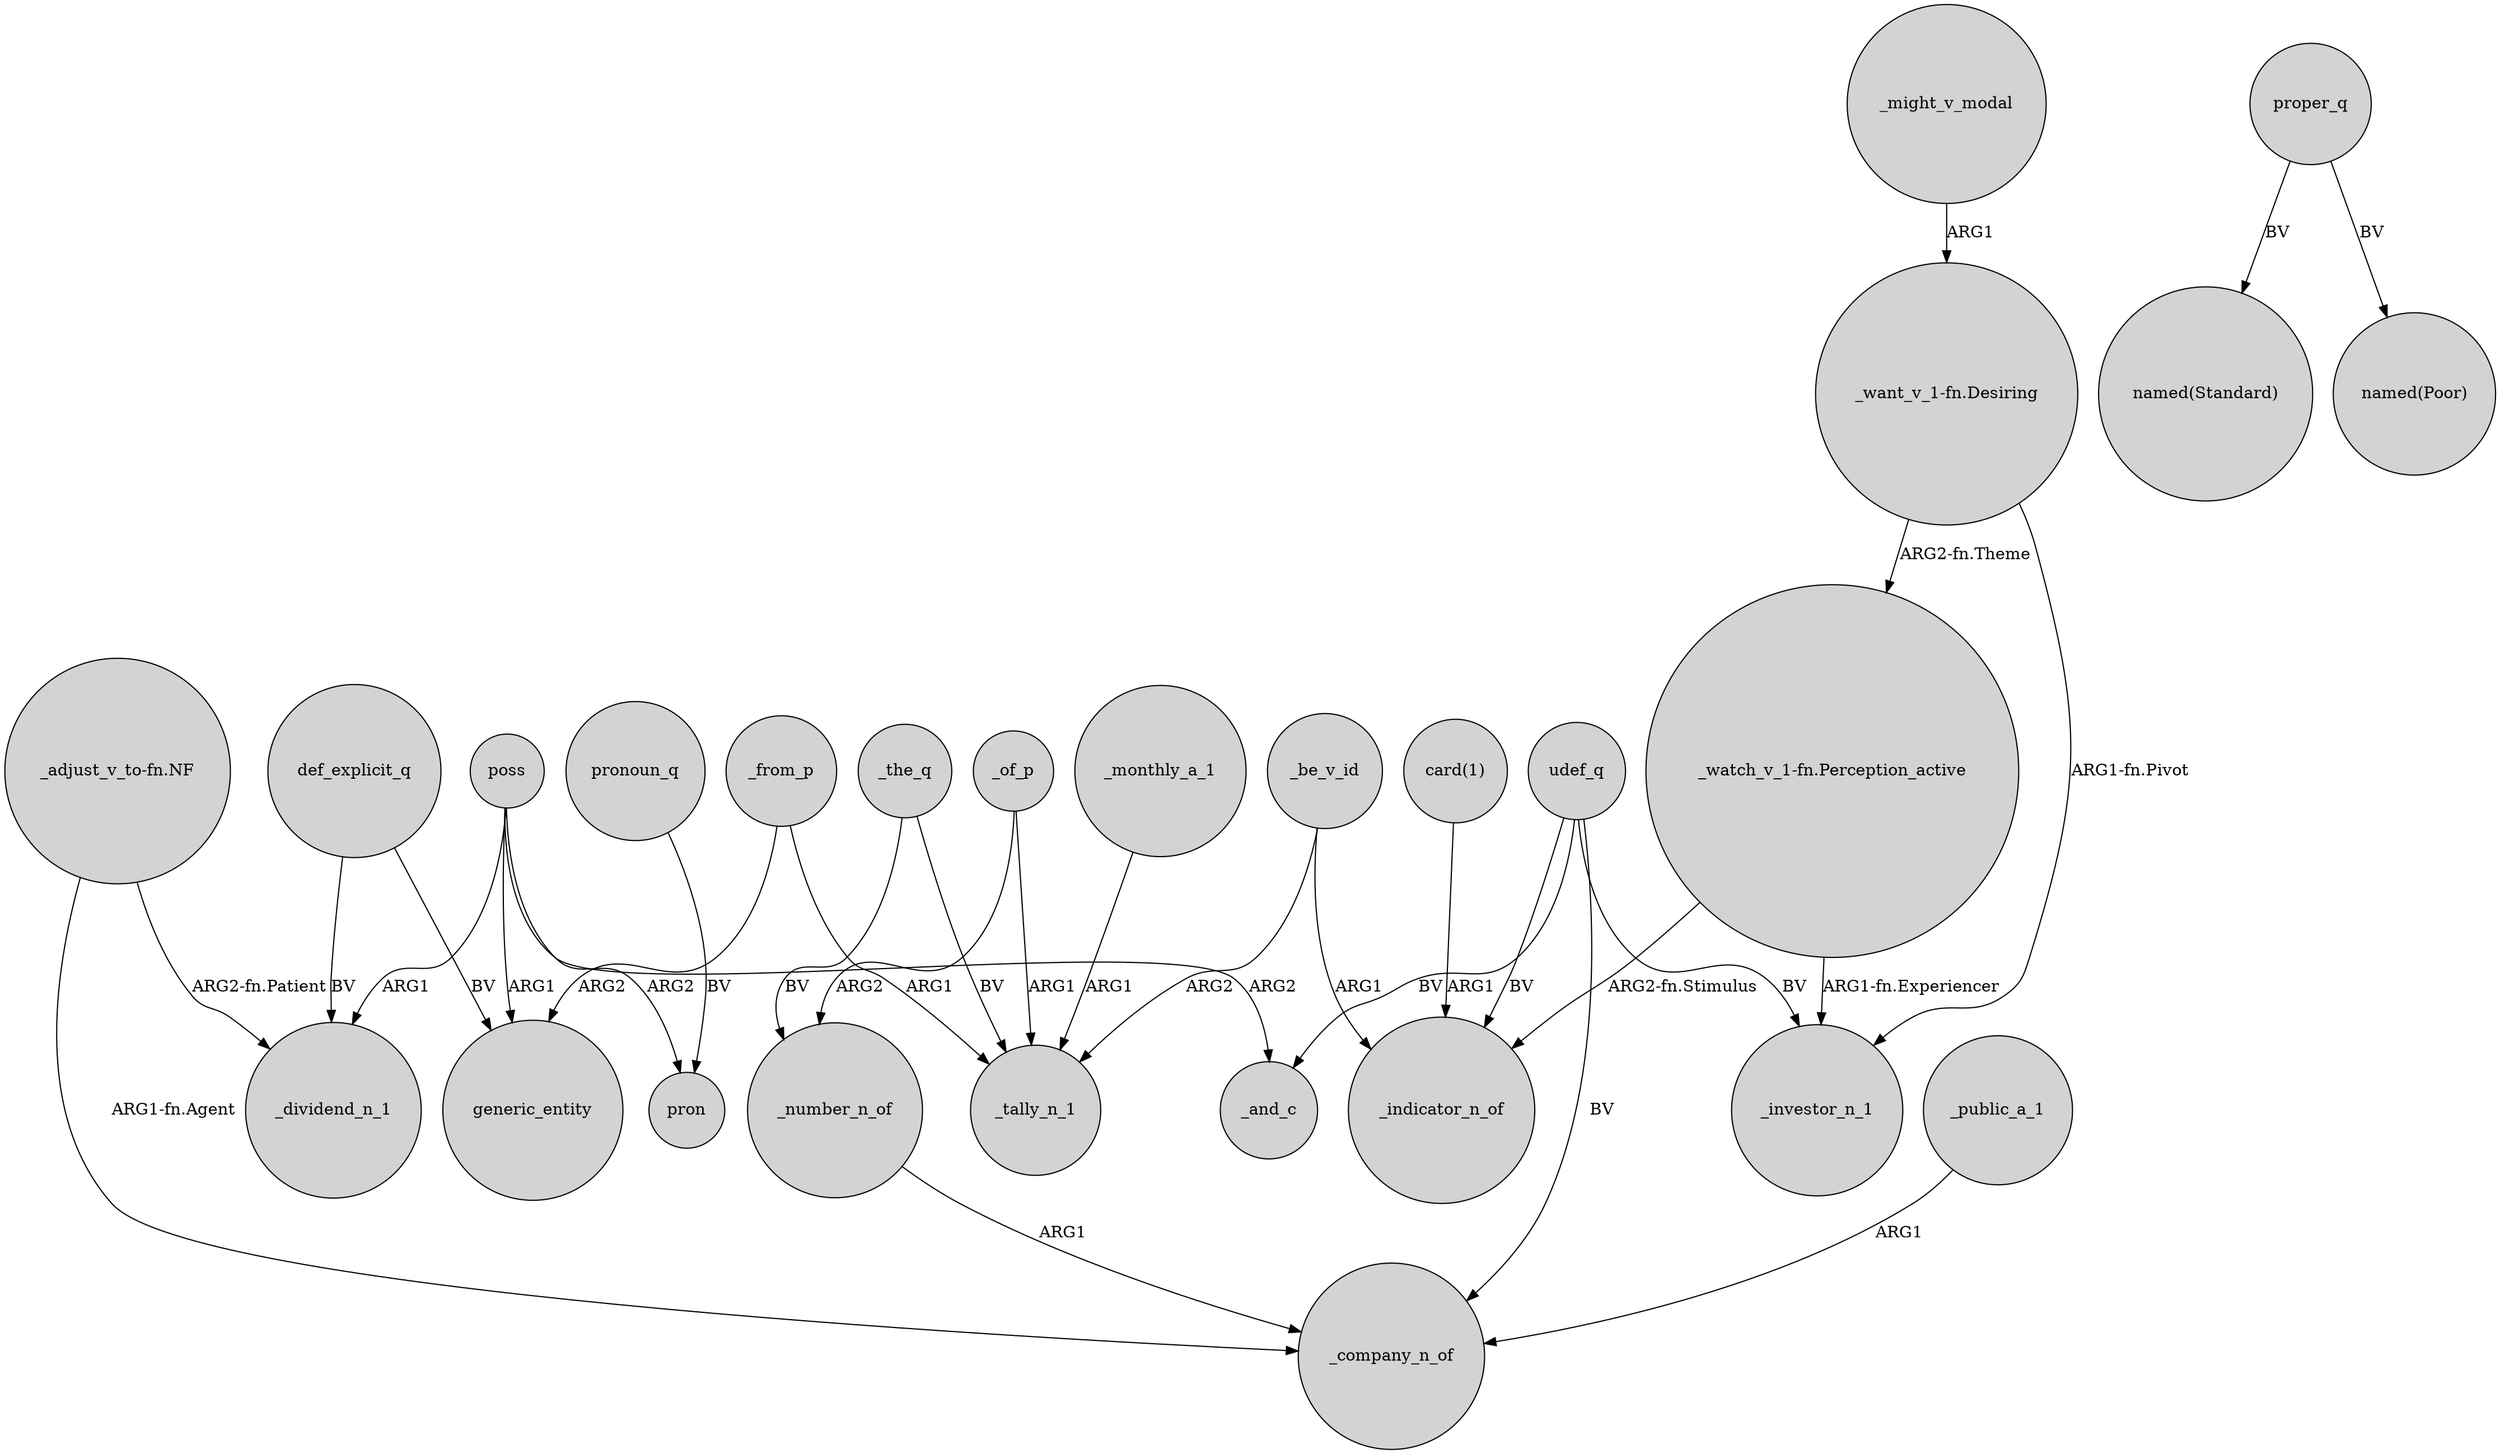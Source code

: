 digraph {
	node [shape=circle style=filled]
	"_adjust_v_to-fn.NF" -> _dividend_n_1 [label="ARG2-fn.Patient"]
	poss -> generic_entity [label=ARG1]
	poss -> _and_c [label=ARG2]
	poss -> pron [label=ARG2]
	udef_q -> _investor_n_1 [label=BV]
	def_explicit_q -> _dividend_n_1 [label=BV]
	udef_q -> _indicator_n_of [label=BV]
	def_explicit_q -> generic_entity [label=BV]
	proper_q -> "named(Standard)" [label=BV]
	_the_q -> _number_n_of [label=BV]
	_be_v_id -> _tally_n_1 [label=ARG2]
	_monthly_a_1 -> _tally_n_1 [label=ARG1]
	_from_p -> generic_entity [label=ARG2]
	"_adjust_v_to-fn.NF" -> _company_n_of [label="ARG1-fn.Agent"]
	pronoun_q -> pron [label=BV]
	"_watch_v_1-fn.Perception_active" -> _investor_n_1 [label="ARG1-fn.Experiencer"]
	_be_v_id -> _indicator_n_of [label=ARG1]
	_of_p -> _tally_n_1 [label=ARG1]
	"_watch_v_1-fn.Perception_active" -> _indicator_n_of [label="ARG2-fn.Stimulus"]
	_might_v_modal -> "_want_v_1-fn.Desiring" [label=ARG1]
	_of_p -> _number_n_of [label=ARG2]
	"_want_v_1-fn.Desiring" -> "_watch_v_1-fn.Perception_active" [label="ARG2-fn.Theme"]
	poss -> _dividend_n_1 [label=ARG1]
	udef_q -> _company_n_of [label=BV]
	_number_n_of -> _company_n_of [label=ARG1]
	udef_q -> _and_c [label=BV]
	_public_a_1 -> _company_n_of [label=ARG1]
	proper_q -> "named(Poor)" [label=BV]
	_the_q -> _tally_n_1 [label=BV]
	_from_p -> _tally_n_1 [label=ARG1]
	"card(1)" -> _indicator_n_of [label=ARG1]
	"_want_v_1-fn.Desiring" -> _investor_n_1 [label="ARG1-fn.Pivot"]
}
